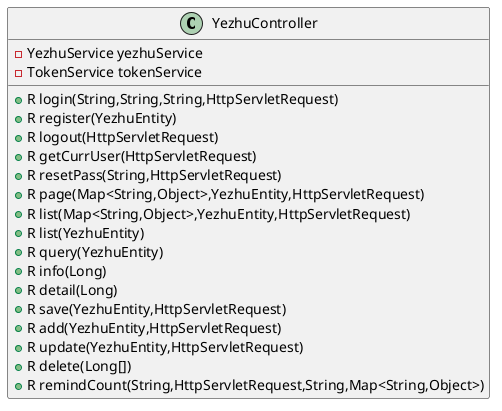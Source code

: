 @startuml
class YezhuController {
- YezhuService yezhuService
- TokenService tokenService
+ R login(String,String,String,HttpServletRequest)
+ R register(YezhuEntity)
+ R logout(HttpServletRequest)
+ R getCurrUser(HttpServletRequest)
+ R resetPass(String,HttpServletRequest)
+ R page(Map<String,Object>,YezhuEntity,HttpServletRequest)
+ R list(Map<String,Object>,YezhuEntity,HttpServletRequest)
+ R list(YezhuEntity)
+ R query(YezhuEntity)
+ R info(Long)
+ R detail(Long)
+ R save(YezhuEntity,HttpServletRequest)
+ R add(YezhuEntity,HttpServletRequest)
+ R update(YezhuEntity,HttpServletRequest)
+ R delete(Long[])
+ R remindCount(String,HttpServletRequest,String,Map<String,Object>)
}
@enduml